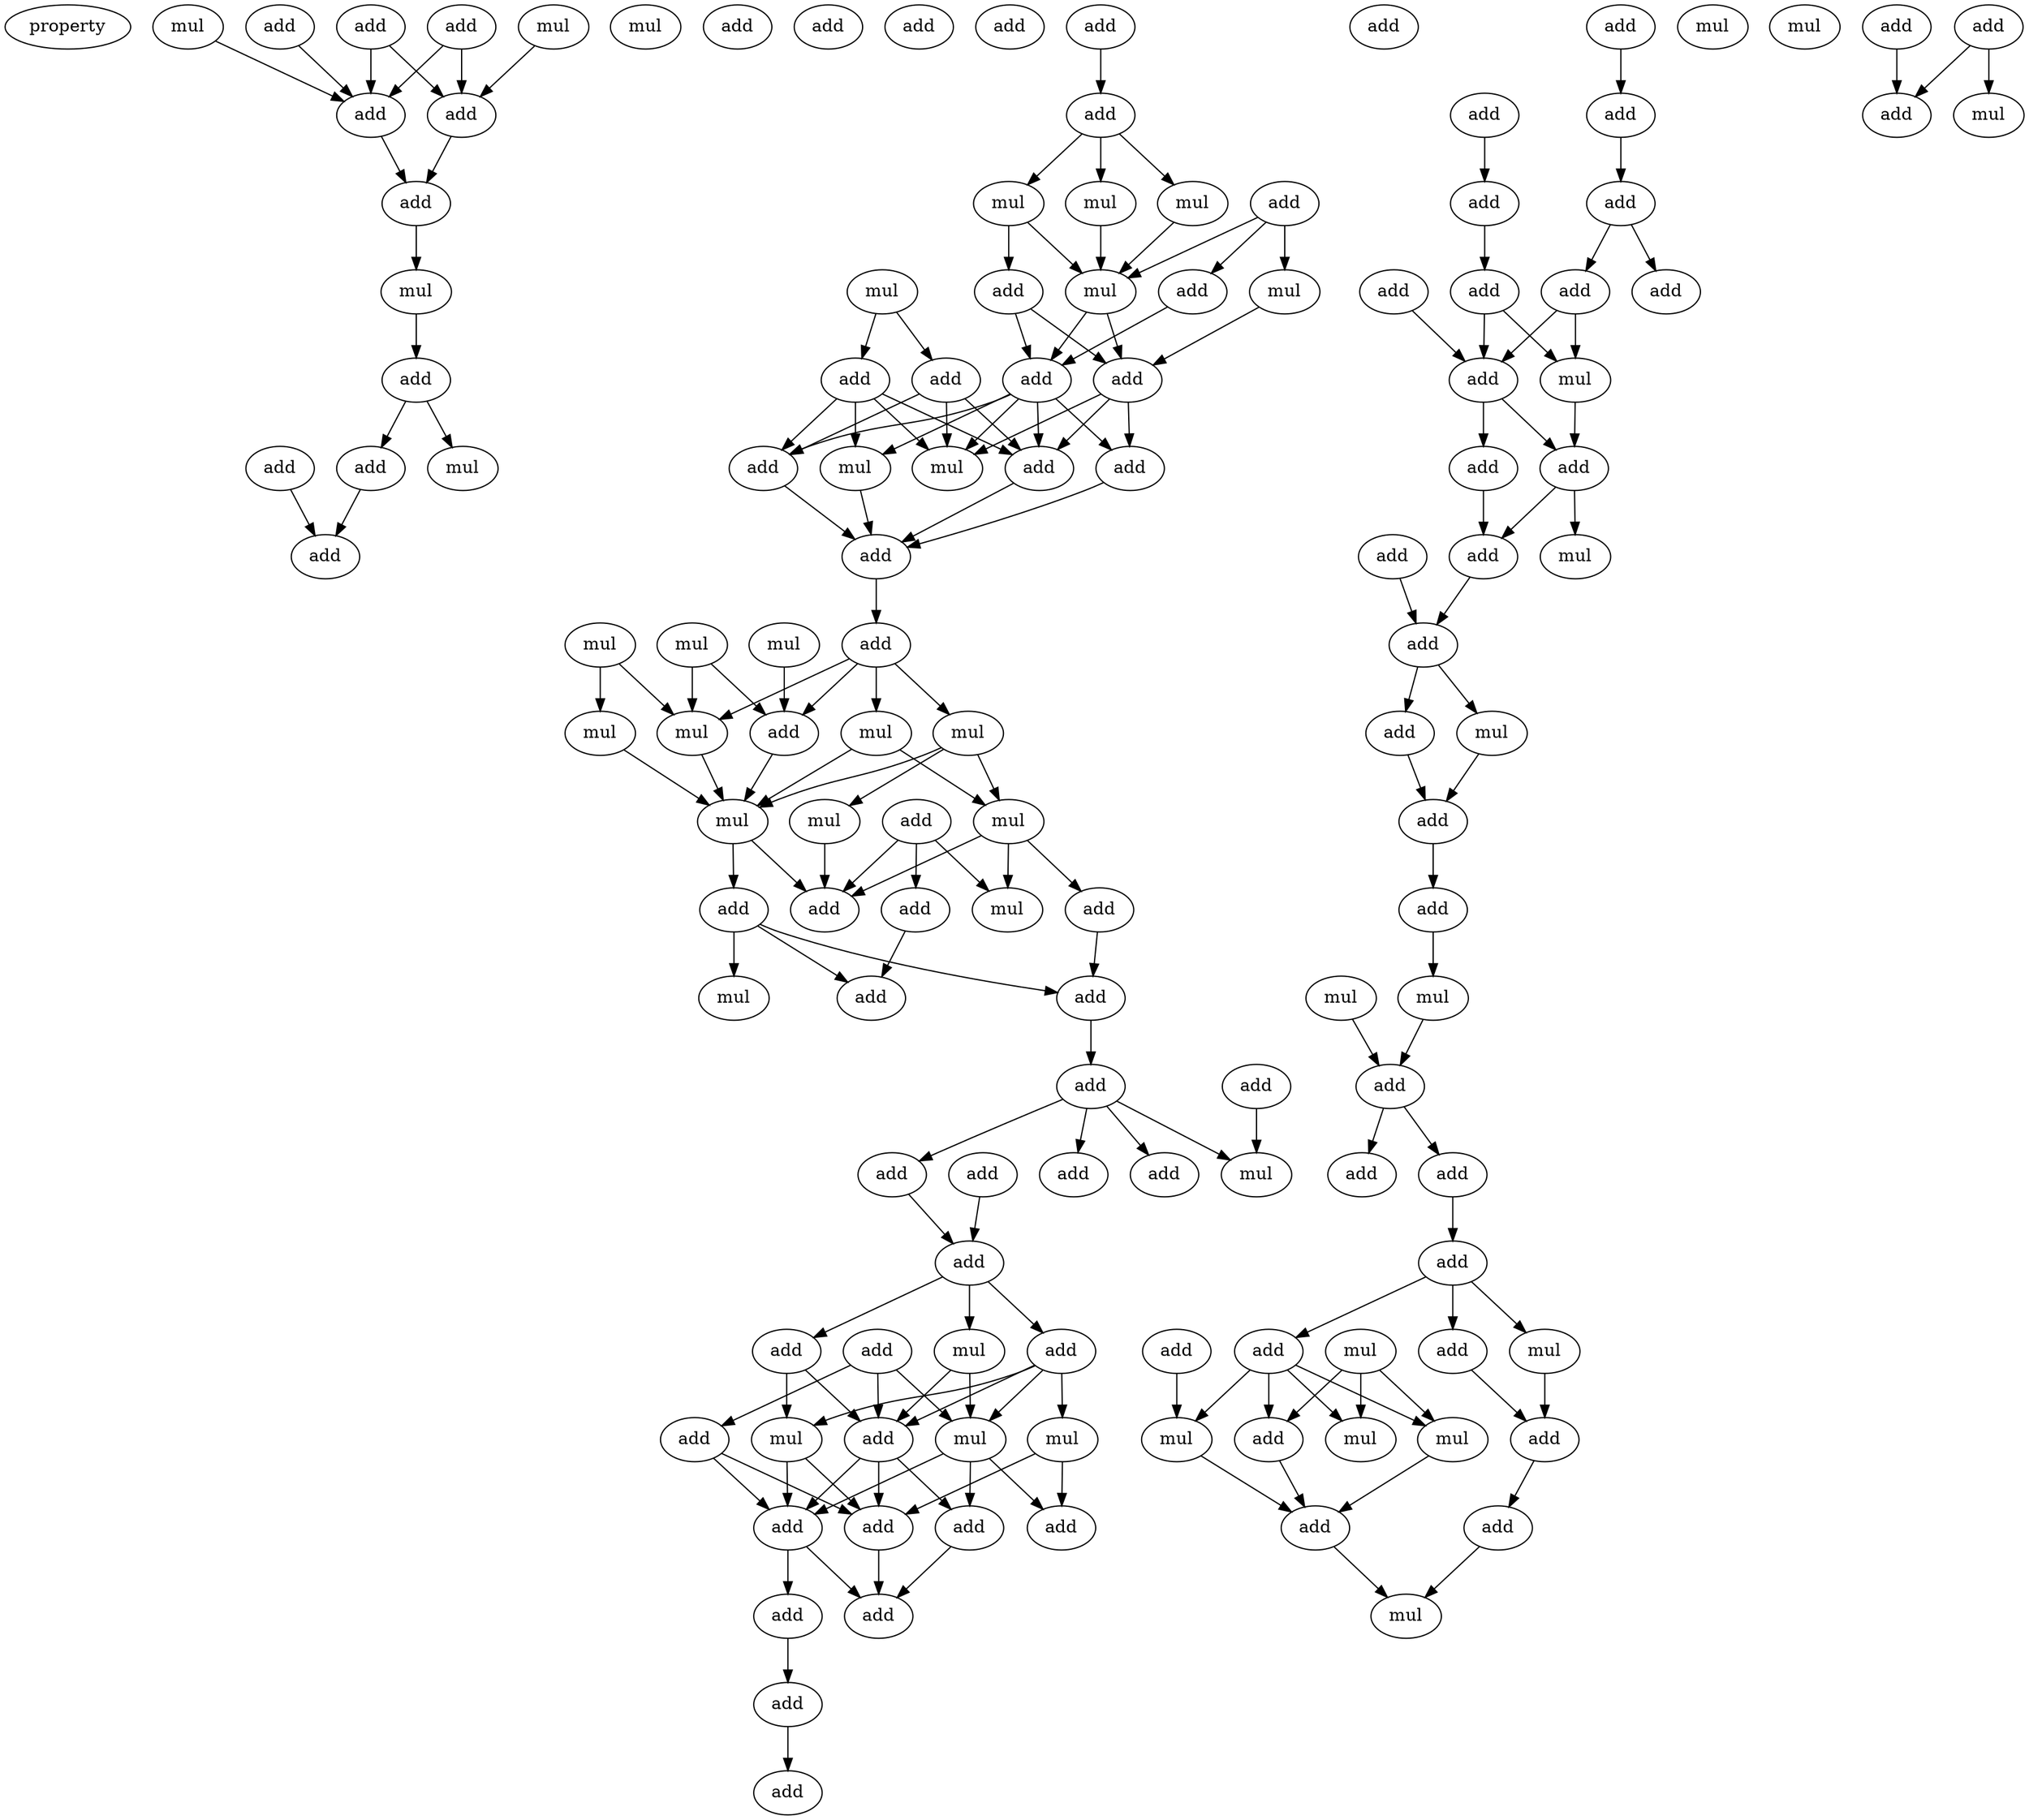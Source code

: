 digraph {
    node [fontcolor=black]
    property [mul=2,lf=1.2]
    0 [ label = add ];
    1 [ label = mul ];
    2 [ label = add ];
    3 [ label = mul ];
    4 [ label = add ];
    5 [ label = add ];
    6 [ label = add ];
    7 [ label = add ];
    8 [ label = mul ];
    9 [ label = add ];
    10 [ label = add ];
    11 [ label = mul ];
    12 [ label = add ];
    13 [ label = add ];
    14 [ label = add ];
    15 [ label = mul ];
    16 [ label = add ];
    17 [ label = add ];
    18 [ label = add ];
    19 [ label = add ];
    20 [ label = add ];
    21 [ label = mul ];
    22 [ label = mul ];
    23 [ label = add ];
    24 [ label = mul ];
    25 [ label = add ];
    26 [ label = mul ];
    27 [ label = mul ];
    28 [ label = mul ];
    29 [ label = add ];
    30 [ label = add ];
    31 [ label = add ];
    32 [ label = add ];
    33 [ label = add ];
    34 [ label = mul ];
    35 [ label = add ];
    36 [ label = mul ];
    37 [ label = add ];
    38 [ label = add ];
    39 [ label = add ];
    40 [ label = add ];
    41 [ label = mul ];
    42 [ label = mul ];
    43 [ label = mul ];
    44 [ label = mul ];
    45 [ label = mul ];
    46 [ label = mul ];
    47 [ label = mul ];
    48 [ label = add ];
    49 [ label = add ];
    50 [ label = mul ];
    51 [ label = mul ];
    52 [ label = mul ];
    53 [ label = add ];
    54 [ label = mul ];
    55 [ label = add ];
    56 [ label = add ];
    57 [ label = add ];
    58 [ label = add ];
    59 [ label = mul ];
    60 [ label = add ];
    61 [ label = add ];
    62 [ label = add ];
    63 [ label = add ];
    64 [ label = add ];
    65 [ label = add ];
    66 [ label = add ];
    67 [ label = mul ];
    68 [ label = add ];
    69 [ label = add ];
    70 [ label = add ];
    71 [ label = add ];
    72 [ label = mul ];
    73 [ label = mul ];
    74 [ label = add ];
    75 [ label = mul ];
    76 [ label = add ];
    77 [ label = mul ];
    78 [ label = add ];
    79 [ label = add ];
    80 [ label = add ];
    81 [ label = add ];
    82 [ label = add ];
    83 [ label = add ];
    84 [ label = add ];
    85 [ label = add ];
    86 [ label = add ];
    87 [ label = add ];
    88 [ label = mul ];
    89 [ label = add ];
    90 [ label = add ];
    91 [ label = add ];
    92 [ label = add ];
    93 [ label = add ];
    94 [ label = add ];
    95 [ label = add ];
    96 [ label = add ];
    97 [ label = add ];
    98 [ label = mul ];
    99 [ label = add ];
    100 [ label = add ];
    101 [ label = mul ];
    102 [ label = mul ];
    103 [ label = add ];
    104 [ label = add ];
    105 [ label = add ];
    106 [ label = add ];
    107 [ label = mul ];
    108 [ label = add ];
    109 [ label = add ];
    110 [ label = add ];
    111 [ label = mul ];
    112 [ label = add ];
    113 [ label = mul ];
    114 [ label = add ];
    115 [ label = add ];
    116 [ label = mul ];
    117 [ label = add ];
    118 [ label = add ];
    119 [ label = add ];
    120 [ label = add ];
    121 [ label = add ];
    122 [ label = add ];
    123 [ label = mul ];
    124 [ label = mul ];
    125 [ label = mul ];
    126 [ label = add ];
    127 [ label = add ];
    128 [ label = mul ];
    129 [ label = mul ];
    130 [ label = add ];
    131 [ label = add ];
    132 [ label = mul ];
    0 -> 5 [ name = 0 ];
    1 -> 6 [ name = 1 ];
    2 -> 5 [ name = 2 ];
    2 -> 6 [ name = 3 ];
    3 -> 5 [ name = 4 ];
    4 -> 5 [ name = 5 ];
    4 -> 6 [ name = 6 ];
    5 -> 7 [ name = 7 ];
    6 -> 7 [ name = 8 ];
    7 -> 11 [ name = 9 ];
    11 -> 12 [ name = 10 ];
    12 -> 14 [ name = 11 ];
    12 -> 15 [ name = 12 ];
    13 -> 17 [ name = 13 ];
    14 -> 17 [ name = 14 ];
    19 -> 20 [ name = 15 ];
    20 -> 21 [ name = 16 ];
    20 -> 22 [ name = 17 ];
    20 -> 24 [ name = 18 ];
    21 -> 26 [ name = 19 ];
    22 -> 25 [ name = 20 ];
    22 -> 26 [ name = 21 ];
    23 -> 26 [ name = 22 ];
    23 -> 27 [ name = 23 ];
    23 -> 29 [ name = 24 ];
    24 -> 26 [ name = 25 ];
    25 -> 31 [ name = 26 ];
    25 -> 33 [ name = 27 ];
    26 -> 31 [ name = 28 ];
    26 -> 33 [ name = 29 ];
    27 -> 31 [ name = 30 ];
    28 -> 30 [ name = 31 ];
    28 -> 32 [ name = 32 ];
    29 -> 33 [ name = 33 ];
    30 -> 34 [ name = 34 ];
    30 -> 37 [ name = 35 ];
    30 -> 38 [ name = 36 ];
    31 -> 34 [ name = 37 ];
    31 -> 35 [ name = 38 ];
    31 -> 37 [ name = 39 ];
    32 -> 34 [ name = 40 ];
    32 -> 36 [ name = 41 ];
    32 -> 37 [ name = 42 ];
    32 -> 38 [ name = 43 ];
    33 -> 34 [ name = 44 ];
    33 -> 35 [ name = 45 ];
    33 -> 36 [ name = 46 ];
    33 -> 37 [ name = 47 ];
    33 -> 38 [ name = 48 ];
    35 -> 39 [ name = 49 ];
    36 -> 39 [ name = 50 ];
    37 -> 39 [ name = 51 ];
    38 -> 39 [ name = 52 ];
    39 -> 40 [ name = 53 ];
    40 -> 44 [ name = 54 ];
    40 -> 45 [ name = 55 ];
    40 -> 46 [ name = 56 ];
    40 -> 48 [ name = 57 ];
    41 -> 48 [ name = 58 ];
    42 -> 45 [ name = 59 ];
    42 -> 47 [ name = 60 ];
    43 -> 45 [ name = 61 ];
    43 -> 48 [ name = 62 ];
    44 -> 50 [ name = 63 ];
    44 -> 51 [ name = 64 ];
    44 -> 52 [ name = 65 ];
    45 -> 52 [ name = 66 ];
    46 -> 50 [ name = 67 ];
    46 -> 52 [ name = 68 ];
    47 -> 52 [ name = 69 ];
    48 -> 52 [ name = 70 ];
    49 -> 53 [ name = 71 ];
    49 -> 54 [ name = 72 ];
    49 -> 55 [ name = 73 ];
    50 -> 54 [ name = 74 ];
    50 -> 55 [ name = 75 ];
    50 -> 57 [ name = 76 ];
    51 -> 55 [ name = 77 ];
    52 -> 55 [ name = 78 ];
    52 -> 56 [ name = 79 ];
    53 -> 60 [ name = 80 ];
    56 -> 58 [ name = 81 ];
    56 -> 59 [ name = 82 ];
    56 -> 60 [ name = 83 ];
    57 -> 58 [ name = 84 ];
    58 -> 62 [ name = 85 ];
    61 -> 67 [ name = 86 ];
    62 -> 63 [ name = 87 ];
    62 -> 64 [ name = 88 ];
    62 -> 65 [ name = 89 ];
    62 -> 67 [ name = 90 ];
    64 -> 68 [ name = 91 ];
    66 -> 68 [ name = 92 ];
    68 -> 69 [ name = 93 ];
    68 -> 71 [ name = 94 ];
    68 -> 72 [ name = 95 ];
    69 -> 73 [ name = 96 ];
    69 -> 74 [ name = 97 ];
    69 -> 75 [ name = 98 ];
    69 -> 77 [ name = 99 ];
    70 -> 74 [ name = 100 ];
    70 -> 76 [ name = 101 ];
    70 -> 77 [ name = 102 ];
    71 -> 74 [ name = 103 ];
    71 -> 75 [ name = 104 ];
    72 -> 74 [ name = 105 ];
    72 -> 77 [ name = 106 ];
    73 -> 78 [ name = 107 ];
    73 -> 81 [ name = 108 ];
    74 -> 78 [ name = 109 ];
    74 -> 79 [ name = 110 ];
    74 -> 80 [ name = 111 ];
    75 -> 78 [ name = 112 ];
    75 -> 80 [ name = 113 ];
    76 -> 78 [ name = 114 ];
    76 -> 80 [ name = 115 ];
    77 -> 79 [ name = 116 ];
    77 -> 80 [ name = 117 ];
    77 -> 81 [ name = 118 ];
    78 -> 82 [ name = 119 ];
    79 -> 82 [ name = 120 ];
    80 -> 82 [ name = 121 ];
    80 -> 83 [ name = 122 ];
    83 -> 84 [ name = 123 ];
    84 -> 86 [ name = 124 ];
    87 -> 90 [ name = 125 ];
    89 -> 91 [ name = 126 ];
    90 -> 92 [ name = 127 ];
    91 -> 94 [ name = 128 ];
    92 -> 95 [ name = 129 ];
    92 -> 96 [ name = 130 ];
    93 -> 97 [ name = 131 ];
    94 -> 97 [ name = 132 ];
    94 -> 98 [ name = 133 ];
    95 -> 97 [ name = 134 ];
    95 -> 98 [ name = 135 ];
    97 -> 99 [ name = 136 ];
    97 -> 100 [ name = 137 ];
    98 -> 100 [ name = 138 ];
    99 -> 103 [ name = 139 ];
    100 -> 101 [ name = 140 ];
    100 -> 103 [ name = 141 ];
    103 -> 105 [ name = 142 ];
    104 -> 105 [ name = 143 ];
    105 -> 106 [ name = 144 ];
    105 -> 107 [ name = 145 ];
    106 -> 108 [ name = 146 ];
    107 -> 108 [ name = 147 ];
    108 -> 109 [ name = 148 ];
    109 -> 113 [ name = 149 ];
    110 -> 115 [ name = 150 ];
    111 -> 114 [ name = 151 ];
    112 -> 115 [ name = 152 ];
    112 -> 116 [ name = 153 ];
    113 -> 114 [ name = 154 ];
    114 -> 117 [ name = 155 ];
    114 -> 118 [ name = 156 ];
    118 -> 119 [ name = 157 ];
    119 -> 120 [ name = 158 ];
    119 -> 122 [ name = 159 ];
    119 -> 123 [ name = 160 ];
    120 -> 125 [ name = 161 ];
    120 -> 126 [ name = 162 ];
    120 -> 128 [ name = 163 ];
    120 -> 129 [ name = 164 ];
    121 -> 129 [ name = 165 ];
    122 -> 127 [ name = 166 ];
    123 -> 127 [ name = 167 ];
    124 -> 125 [ name = 168 ];
    124 -> 126 [ name = 169 ];
    124 -> 128 [ name = 170 ];
    125 -> 130 [ name = 171 ];
    126 -> 130 [ name = 172 ];
    127 -> 131 [ name = 173 ];
    129 -> 130 [ name = 174 ];
    130 -> 132 [ name = 175 ];
    131 -> 132 [ name = 176 ];
}

